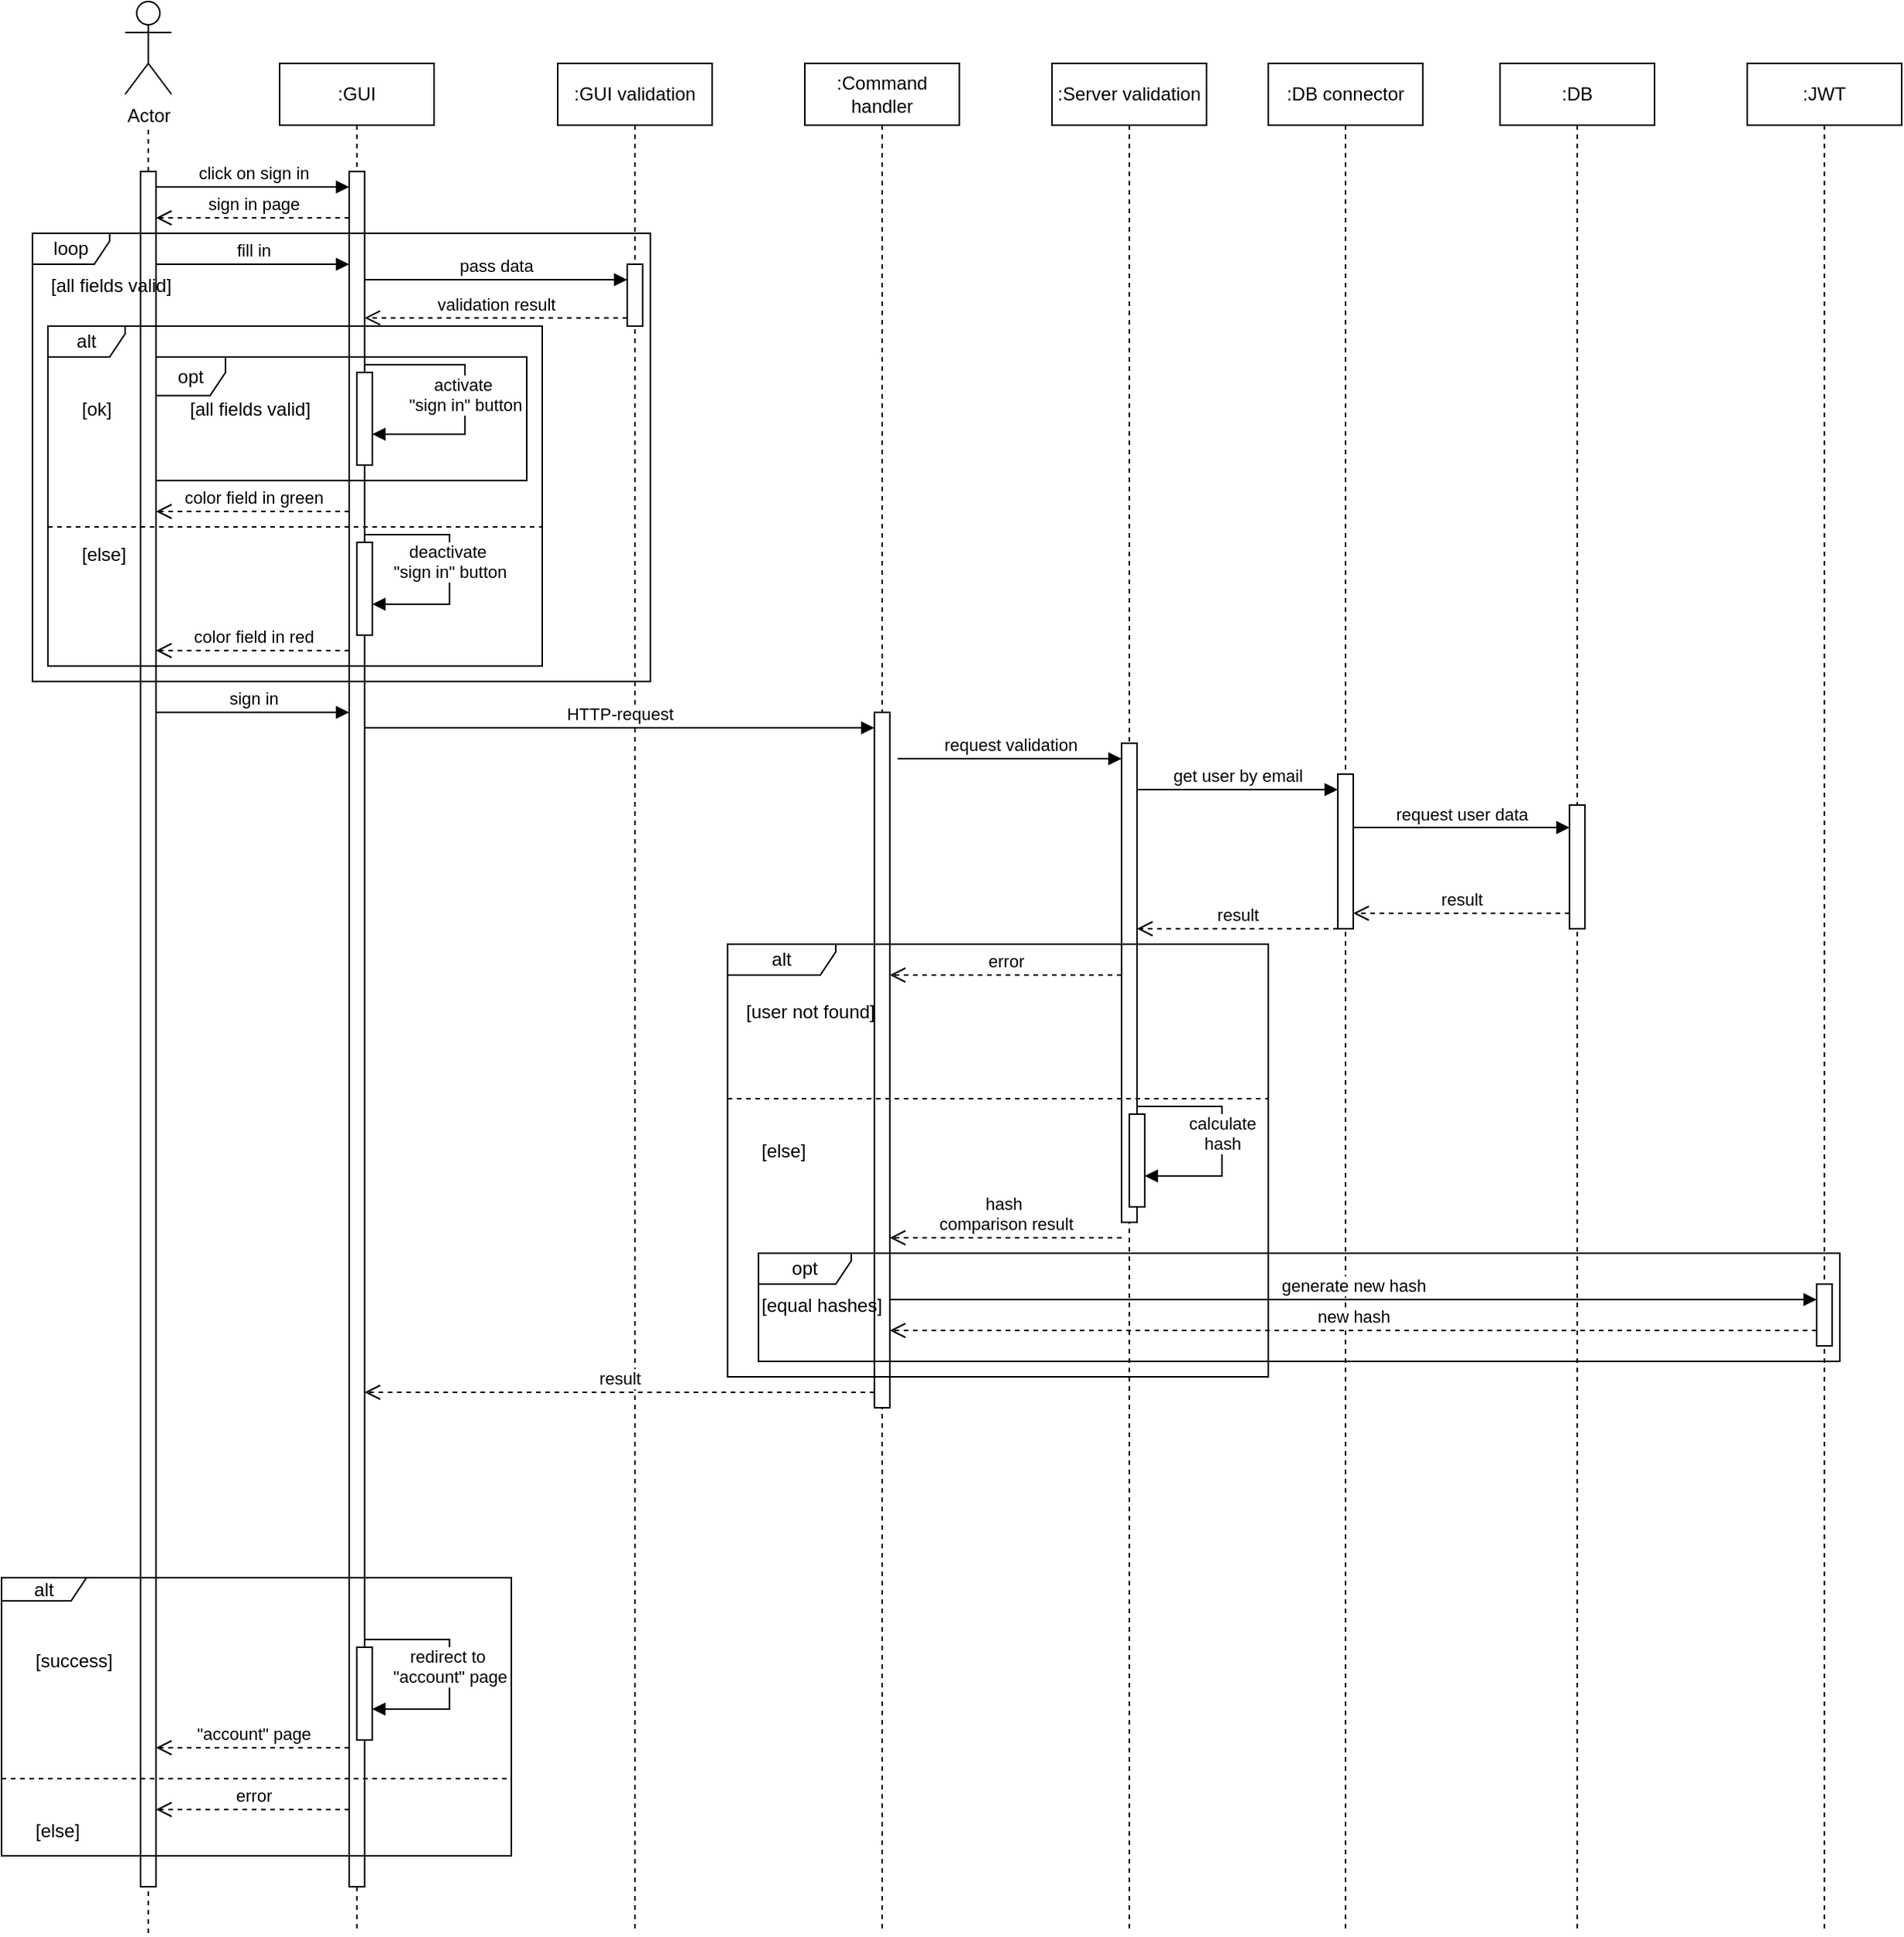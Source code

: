 <mxfile version="24.0.4" type="device">
  <diagram name="Page-1" id="2YBvvXClWsGukQMizWep">
    <mxGraphModel dx="1997" dy="1783" grid="1" gridSize="10" guides="1" tooltips="1" connect="1" arrows="1" fold="1" page="1" pageScale="1" pageWidth="850" pageHeight="1100" math="0" shadow="0">
      <root>
        <mxCell id="0" />
        <mxCell id="1" parent="0" />
        <mxCell id="aM9ryv3xv72pqoxQDRHE-1" value=":GUI" style="shape=umlLifeline;perimeter=lifelinePerimeter;whiteSpace=wrap;html=1;container=0;dropTarget=0;collapsible=0;recursiveResize=0;outlineConnect=0;portConstraint=eastwest;newEdgeStyle={&quot;edgeStyle&quot;:&quot;elbowEdgeStyle&quot;,&quot;elbow&quot;:&quot;vertical&quot;,&quot;curved&quot;:0,&quot;rounded&quot;:0};" parent="1" vertex="1">
          <mxGeometry x="40" y="30" width="100" height="1210" as="geometry" />
        </mxCell>
        <mxCell id="aM9ryv3xv72pqoxQDRHE-2" value="" style="html=1;points=[];perimeter=orthogonalPerimeter;outlineConnect=0;targetShapes=umlLifeline;portConstraint=eastwest;newEdgeStyle={&quot;edgeStyle&quot;:&quot;elbowEdgeStyle&quot;,&quot;elbow&quot;:&quot;vertical&quot;,&quot;curved&quot;:0,&quot;rounded&quot;:0};" parent="aM9ryv3xv72pqoxQDRHE-1" vertex="1">
          <mxGeometry x="45" y="70" width="10" height="1110" as="geometry" />
        </mxCell>
        <mxCell id="BkvkmUMkXavDiM1oEpL3-14" value="" style="html=1;points=[];perimeter=orthogonalPerimeter;outlineConnect=0;targetShapes=umlLifeline;portConstraint=eastwest;newEdgeStyle={&quot;edgeStyle&quot;:&quot;elbowEdgeStyle&quot;,&quot;elbow&quot;:&quot;vertical&quot;,&quot;curved&quot;:0,&quot;rounded&quot;:0};" vertex="1" parent="aM9ryv3xv72pqoxQDRHE-1">
          <mxGeometry x="50" y="200" width="10" height="60" as="geometry" />
        </mxCell>
        <mxCell id="BkvkmUMkXavDiM1oEpL3-13" value="activate&amp;nbsp;&lt;div&gt;&quot;sign in&quot; button&lt;/div&gt;" style="html=1;verticalAlign=bottom;endArrow=block;edgeStyle=orthogonalEdgeStyle;elbow=horizontal;rounded=0;" edge="1" parent="aM9ryv3xv72pqoxQDRHE-1" source="aM9ryv3xv72pqoxQDRHE-2" target="BkvkmUMkXavDiM1oEpL3-14">
          <mxGeometry x="0.176" relative="1" as="geometry">
            <mxPoint x="95" y="194.97" as="sourcePoint" />
            <Array as="points">
              <mxPoint x="120" y="195" />
              <mxPoint x="120" y="240" />
            </Array>
            <mxPoint x="100" y="259.999" as="targetPoint" />
            <mxPoint as="offset" />
          </mxGeometry>
        </mxCell>
        <mxCell id="aM9ryv3xv72pqoxQDRHE-5" value=":GUI validation" style="shape=umlLifeline;perimeter=lifelinePerimeter;whiteSpace=wrap;html=1;container=0;dropTarget=0;collapsible=0;recursiveResize=0;outlineConnect=0;portConstraint=eastwest;newEdgeStyle={&quot;edgeStyle&quot;:&quot;elbowEdgeStyle&quot;,&quot;elbow&quot;:&quot;vertical&quot;,&quot;curved&quot;:0,&quot;rounded&quot;:0};" parent="1" vertex="1">
          <mxGeometry x="220" y="30" width="100" height="1210" as="geometry" />
        </mxCell>
        <mxCell id="aM9ryv3xv72pqoxQDRHE-6" value="" style="html=1;points=[];perimeter=orthogonalPerimeter;outlineConnect=0;targetShapes=umlLifeline;portConstraint=eastwest;newEdgeStyle={&quot;edgeStyle&quot;:&quot;elbowEdgeStyle&quot;,&quot;elbow&quot;:&quot;vertical&quot;,&quot;curved&quot;:0,&quot;rounded&quot;:0};" parent="aM9ryv3xv72pqoxQDRHE-5" vertex="1">
          <mxGeometry x="45" y="130" width="10" height="40" as="geometry" />
        </mxCell>
        <mxCell id="QLpWfq_dHeG4VFFPkYtZ-1" value="Actor" style="shape=umlActor;verticalLabelPosition=bottom;verticalAlign=top;html=1;outlineConnect=0;" parent="1" vertex="1">
          <mxGeometry x="-60" y="-10" width="30" height="60" as="geometry" />
        </mxCell>
        <mxCell id="QLpWfq_dHeG4VFFPkYtZ-3" value="" style="endArrow=none;dashed=1;html=1;rounded=0;" parent="1" edge="1" source="BkvkmUMkXavDiM1oEpL3-1">
          <mxGeometry width="50" height="50" relative="1" as="geometry">
            <mxPoint x="-45" y="620" as="sourcePoint" />
            <mxPoint x="-45" y="70" as="targetPoint" />
          </mxGeometry>
        </mxCell>
        <mxCell id="QLpWfq_dHeG4VFFPkYtZ-4" value=":Command handler" style="shape=umlLifeline;perimeter=lifelinePerimeter;whiteSpace=wrap;html=1;container=0;dropTarget=0;collapsible=0;recursiveResize=0;outlineConnect=0;portConstraint=eastwest;newEdgeStyle={&quot;edgeStyle&quot;:&quot;elbowEdgeStyle&quot;,&quot;elbow&quot;:&quot;vertical&quot;,&quot;curved&quot;:0,&quot;rounded&quot;:0};" parent="1" vertex="1">
          <mxGeometry x="380" y="30" width="100" height="1210" as="geometry" />
        </mxCell>
        <mxCell id="QLpWfq_dHeG4VFFPkYtZ-5" value="" style="html=1;points=[];perimeter=orthogonalPerimeter;outlineConnect=0;targetShapes=umlLifeline;portConstraint=eastwest;newEdgeStyle={&quot;edgeStyle&quot;:&quot;elbowEdgeStyle&quot;,&quot;elbow&quot;:&quot;vertical&quot;,&quot;curved&quot;:0,&quot;rounded&quot;:0};" parent="QLpWfq_dHeG4VFFPkYtZ-4" vertex="1">
          <mxGeometry x="45" y="420" width="10" height="450" as="geometry" />
        </mxCell>
        <mxCell id="QLpWfq_dHeG4VFFPkYtZ-6" value=":Server validation" style="shape=umlLifeline;perimeter=lifelinePerimeter;whiteSpace=wrap;html=1;container=0;dropTarget=0;collapsible=0;recursiveResize=0;outlineConnect=0;portConstraint=eastwest;newEdgeStyle={&quot;edgeStyle&quot;:&quot;elbowEdgeStyle&quot;,&quot;elbow&quot;:&quot;vertical&quot;,&quot;curved&quot;:0,&quot;rounded&quot;:0};" parent="1" vertex="1">
          <mxGeometry x="540" y="30" width="100" height="1210" as="geometry" />
        </mxCell>
        <mxCell id="QLpWfq_dHeG4VFFPkYtZ-7" value="" style="html=1;points=[];perimeter=orthogonalPerimeter;outlineConnect=0;targetShapes=umlLifeline;portConstraint=eastwest;newEdgeStyle={&quot;edgeStyle&quot;:&quot;elbowEdgeStyle&quot;,&quot;elbow&quot;:&quot;vertical&quot;,&quot;curved&quot;:0,&quot;rounded&quot;:0};" parent="QLpWfq_dHeG4VFFPkYtZ-6" vertex="1">
          <mxGeometry x="45" y="440" width="10" height="310" as="geometry" />
        </mxCell>
        <mxCell id="QLpWfq_dHeG4VFFPkYtZ-8" value=":DB connector" style="shape=umlLifeline;perimeter=lifelinePerimeter;whiteSpace=wrap;html=1;container=0;dropTarget=0;collapsible=0;recursiveResize=0;outlineConnect=0;portConstraint=eastwest;newEdgeStyle={&quot;edgeStyle&quot;:&quot;elbowEdgeStyle&quot;,&quot;elbow&quot;:&quot;vertical&quot;,&quot;curved&quot;:0,&quot;rounded&quot;:0};" parent="1" vertex="1">
          <mxGeometry x="680" y="30" width="100" height="1210" as="geometry" />
        </mxCell>
        <mxCell id="QLpWfq_dHeG4VFFPkYtZ-9" value="" style="html=1;points=[];perimeter=orthogonalPerimeter;outlineConnect=0;targetShapes=umlLifeline;portConstraint=eastwest;newEdgeStyle={&quot;edgeStyle&quot;:&quot;elbowEdgeStyle&quot;,&quot;elbow&quot;:&quot;vertical&quot;,&quot;curved&quot;:0,&quot;rounded&quot;:0};" parent="QLpWfq_dHeG4VFFPkYtZ-8" vertex="1">
          <mxGeometry x="45" y="460" width="10" height="100" as="geometry" />
        </mxCell>
        <mxCell id="QLpWfq_dHeG4VFFPkYtZ-10" value=":DB" style="shape=umlLifeline;perimeter=lifelinePerimeter;whiteSpace=wrap;html=1;container=0;dropTarget=0;collapsible=0;recursiveResize=0;outlineConnect=0;portConstraint=eastwest;newEdgeStyle={&quot;edgeStyle&quot;:&quot;elbowEdgeStyle&quot;,&quot;elbow&quot;:&quot;vertical&quot;,&quot;curved&quot;:0,&quot;rounded&quot;:0};" parent="1" vertex="1">
          <mxGeometry x="830" y="30" width="100" height="1210" as="geometry" />
        </mxCell>
        <mxCell id="QLpWfq_dHeG4VFFPkYtZ-11" value="" style="html=1;points=[];perimeter=orthogonalPerimeter;outlineConnect=0;targetShapes=umlLifeline;portConstraint=eastwest;newEdgeStyle={&quot;edgeStyle&quot;:&quot;elbowEdgeStyle&quot;,&quot;elbow&quot;:&quot;vertical&quot;,&quot;curved&quot;:0,&quot;rounded&quot;:0};" parent="QLpWfq_dHeG4VFFPkYtZ-10" vertex="1">
          <mxGeometry x="45" y="480" width="10" height="80" as="geometry" />
        </mxCell>
        <mxCell id="BkvkmUMkXavDiM1oEpL3-2" value="" style="endArrow=none;dashed=1;html=1;rounded=0;" edge="1" parent="1" target="BkvkmUMkXavDiM1oEpL3-1">
          <mxGeometry width="50" height="50" relative="1" as="geometry">
            <mxPoint x="-45" y="1240" as="sourcePoint" />
            <mxPoint x="-45" y="70" as="targetPoint" />
          </mxGeometry>
        </mxCell>
        <mxCell id="BkvkmUMkXavDiM1oEpL3-1" value="" style="html=1;points=[];perimeter=orthogonalPerimeter;outlineConnect=0;targetShapes=umlLifeline;portConstraint=eastwest;newEdgeStyle={&quot;edgeStyle&quot;:&quot;elbowEdgeStyle&quot;,&quot;elbow&quot;:&quot;vertical&quot;,&quot;curved&quot;:0,&quot;rounded&quot;:0};" vertex="1" parent="1">
          <mxGeometry x="-50" y="100" width="10" height="1110" as="geometry" />
        </mxCell>
        <mxCell id="BkvkmUMkXavDiM1oEpL3-3" value="click on sign in" style="html=1;verticalAlign=bottom;endArrow=block;edgeStyle=elbowEdgeStyle;elbow=horizontal;curved=0;rounded=0;" edge="1" parent="1">
          <mxGeometry relative="1" as="geometry">
            <mxPoint x="-40" y="110" as="sourcePoint" />
            <Array as="points">
              <mxPoint x="20" y="110" />
            </Array>
            <mxPoint x="85" y="110" as="targetPoint" />
          </mxGeometry>
        </mxCell>
        <mxCell id="BkvkmUMkXavDiM1oEpL3-4" value="loop" style="shape=umlFrame;whiteSpace=wrap;html=1;pointerEvents=0;recursiveResize=0;container=1;collapsible=0;width=50;height=20;verticalAlign=middle;" vertex="1" parent="1">
          <mxGeometry x="-120" y="140" width="400" height="290" as="geometry" />
        </mxCell>
        <mxCell id="BkvkmUMkXavDiM1oEpL3-5" value="[all fields valid]" style="text;html=1;" vertex="1" parent="BkvkmUMkXavDiM1oEpL3-4">
          <mxGeometry width="100" height="20" relative="1" as="geometry">
            <mxPoint x="10" y="20" as="offset" />
          </mxGeometry>
        </mxCell>
        <mxCell id="aM9ryv3xv72pqoxQDRHE-8" value="validation result" style="html=1;verticalAlign=bottom;endArrow=open;dashed=1;endSize=8;edgeStyle=elbowEdgeStyle;elbow=vertical;curved=0;rounded=0;" parent="BkvkmUMkXavDiM1oEpL3-4" source="aM9ryv3xv72pqoxQDRHE-6" target="aM9ryv3xv72pqoxQDRHE-2" edge="1">
          <mxGeometry relative="1" as="geometry">
            <mxPoint x="180" y="54.71" as="targetPoint" />
            <Array as="points">
              <mxPoint x="275" y="54.71" />
            </Array>
            <mxPoint x="350" y="59.93" as="sourcePoint" />
          </mxGeometry>
        </mxCell>
        <mxCell id="BkvkmUMkXavDiM1oEpL3-9" value="alt" style="shape=umlFrame;whiteSpace=wrap;html=1;pointerEvents=0;recursiveResize=0;container=1;collapsible=0;width=50;height=20;" vertex="1" parent="BkvkmUMkXavDiM1oEpL3-4">
          <mxGeometry x="10" y="60" width="320" height="220" as="geometry" />
        </mxCell>
        <mxCell id="BkvkmUMkXavDiM1oEpL3-10" value="[ok]" style="text;html=1;" vertex="1" parent="BkvkmUMkXavDiM1oEpL3-9">
          <mxGeometry width="100" height="20" relative="1" as="geometry">
            <mxPoint x="20" y="40" as="offset" />
          </mxGeometry>
        </mxCell>
        <mxCell id="BkvkmUMkXavDiM1oEpL3-11" value="[else]" style="line;strokeWidth=1;dashed=1;labelPosition=center;verticalLabelPosition=bottom;align=left;verticalAlign=middle;spacingLeft=20;spacingTop=15;html=1;whiteSpace=wrap;" vertex="1" parent="BkvkmUMkXavDiM1oEpL3-9">
          <mxGeometry y="125" width="320" height="10" as="geometry" />
        </mxCell>
        <mxCell id="BkvkmUMkXavDiM1oEpL3-17" value="opt" style="shape=umlFrame;whiteSpace=wrap;html=1;pointerEvents=0;recursiveResize=0;container=1;collapsible=0;width=45;height=25;" vertex="1" parent="BkvkmUMkXavDiM1oEpL3-9">
          <mxGeometry x="70" y="20" width="240" height="80" as="geometry" />
        </mxCell>
        <mxCell id="BkvkmUMkXavDiM1oEpL3-18" value="[all fields valid]" style="text;html=1;" vertex="1" parent="BkvkmUMkXavDiM1oEpL3-17">
          <mxGeometry width="100" height="20" relative="1" as="geometry">
            <mxPoint x="20" y="20" as="offset" />
          </mxGeometry>
        </mxCell>
        <mxCell id="BkvkmUMkXavDiM1oEpL3-24" value="" style="html=1;points=[];perimeter=orthogonalPerimeter;outlineConnect=0;targetShapes=umlLifeline;portConstraint=eastwest;newEdgeStyle={&quot;edgeStyle&quot;:&quot;elbowEdgeStyle&quot;,&quot;elbow&quot;:&quot;vertical&quot;,&quot;curved&quot;:0,&quot;rounded&quot;:0};" vertex="1" parent="BkvkmUMkXavDiM1oEpL3-9">
          <mxGeometry x="200" y="140" width="10" height="60" as="geometry" />
        </mxCell>
        <mxCell id="BkvkmUMkXavDiM1oEpL3-7" value="sign in page" style="html=1;verticalAlign=bottom;endArrow=open;dashed=1;endSize=8;edgeStyle=elbowEdgeStyle;elbow=vertical;curved=0;rounded=0;" edge="1" parent="1">
          <mxGeometry relative="1" as="geometry">
            <mxPoint x="-40" y="130" as="targetPoint" />
            <Array as="points">
              <mxPoint x="30" y="130" />
            </Array>
            <mxPoint x="85" y="130" as="sourcePoint" />
          </mxGeometry>
        </mxCell>
        <mxCell id="aM9ryv3xv72pqoxQDRHE-7" value="fill in" style="html=1;verticalAlign=bottom;endArrow=block;edgeStyle=elbowEdgeStyle;elbow=horizontal;curved=0;rounded=0;" parent="1" source="BkvkmUMkXavDiM1oEpL3-1" target="aM9ryv3xv72pqoxQDRHE-2" edge="1">
          <mxGeometry relative="1" as="geometry">
            <mxPoint x="-30" y="160" as="sourcePoint" />
            <Array as="points">
              <mxPoint x="55" y="160" />
            </Array>
            <mxPoint x="140" y="160" as="targetPoint" />
          </mxGeometry>
        </mxCell>
        <mxCell id="BkvkmUMkXavDiM1oEpL3-8" value="pass data" style="html=1;verticalAlign=bottom;endArrow=block;edgeStyle=elbowEdgeStyle;elbow=horizontal;curved=0;rounded=0;" edge="1" parent="1" source="aM9ryv3xv72pqoxQDRHE-2" target="aM9ryv3xv72pqoxQDRHE-6">
          <mxGeometry relative="1" as="geometry">
            <mxPoint x="-30" y="170" as="sourcePoint" />
            <Array as="points">
              <mxPoint x="130" y="170" />
            </Array>
            <mxPoint x="95" y="170" as="targetPoint" />
          </mxGeometry>
        </mxCell>
        <mxCell id="BkvkmUMkXavDiM1oEpL3-21" value="color field in green" style="html=1;verticalAlign=bottom;endArrow=open;dashed=1;endSize=8;edgeStyle=elbowEdgeStyle;elbow=vertical;curved=0;rounded=0;" edge="1" parent="1" source="aM9ryv3xv72pqoxQDRHE-2" target="BkvkmUMkXavDiM1oEpL3-1">
          <mxGeometry relative="1" as="geometry">
            <mxPoint x="-50" y="320" as="targetPoint" />
            <Array as="points">
              <mxPoint x="10" y="320" />
            </Array>
            <mxPoint x="75" y="320" as="sourcePoint" />
          </mxGeometry>
        </mxCell>
        <mxCell id="BkvkmUMkXavDiM1oEpL3-22" value="color field in red" style="html=1;verticalAlign=bottom;endArrow=open;dashed=1;endSize=8;edgeStyle=elbowEdgeStyle;elbow=vertical;curved=0;rounded=0;" edge="1" parent="1" source="aM9ryv3xv72pqoxQDRHE-2" target="BkvkmUMkXavDiM1oEpL3-1">
          <mxGeometry relative="1" as="geometry">
            <mxPoint x="-50" y="410" as="targetPoint" />
            <Array as="points">
              <mxPoint x="20" y="410" />
            </Array>
            <mxPoint x="75" y="410" as="sourcePoint" />
          </mxGeometry>
        </mxCell>
        <mxCell id="BkvkmUMkXavDiM1oEpL3-23" value="deactivate&amp;nbsp;&lt;div&gt;&quot;sign in&quot; button&lt;/div&gt;" style="html=1;verticalAlign=bottom;endArrow=block;edgeStyle=orthogonalEdgeStyle;elbow=horizontal;rounded=0;" edge="1" target="BkvkmUMkXavDiM1oEpL3-24" parent="1" source="aM9ryv3xv72pqoxQDRHE-2">
          <mxGeometry x="0.176" relative="1" as="geometry">
            <mxPoint x="85" y="335" as="sourcePoint" />
            <Array as="points">
              <mxPoint x="150" y="335" />
              <mxPoint x="150" y="380" />
            </Array>
            <mxPoint x="130" y="399.999" as="targetPoint" />
            <mxPoint as="offset" />
          </mxGeometry>
        </mxCell>
        <mxCell id="BkvkmUMkXavDiM1oEpL3-26" value="sign in" style="html=1;verticalAlign=bottom;endArrow=block;edgeStyle=elbowEdgeStyle;elbow=horizontal;curved=0;rounded=0;" edge="1" parent="1">
          <mxGeometry relative="1" as="geometry">
            <mxPoint x="-40" y="450" as="sourcePoint" />
            <Array as="points" />
            <mxPoint x="85" y="450" as="targetPoint" />
          </mxGeometry>
        </mxCell>
        <mxCell id="BkvkmUMkXavDiM1oEpL3-27" value="HTTP-request" style="html=1;verticalAlign=bottom;endArrow=block;elbow=horizontal;rounded=0;" edge="1" parent="1">
          <mxGeometry relative="1" as="geometry">
            <mxPoint x="95" y="460" as="sourcePoint" />
            <mxPoint x="425" y="460" as="targetPoint" />
          </mxGeometry>
        </mxCell>
        <mxCell id="BkvkmUMkXavDiM1oEpL3-28" value="request validation" style="html=1;verticalAlign=bottom;endArrow=block;elbow=horizontal;rounded=0;" edge="1" parent="1" target="QLpWfq_dHeG4VFFPkYtZ-7">
          <mxGeometry relative="1" as="geometry">
            <mxPoint x="440" y="480" as="sourcePoint" />
            <Array as="points">
              <mxPoint x="585" y="480" />
            </Array>
            <mxPoint x="590" y="480" as="targetPoint" />
          </mxGeometry>
        </mxCell>
        <mxCell id="BkvkmUMkXavDiM1oEpL3-29" value="get user by email" style="html=1;verticalAlign=bottom;endArrow=block;elbow=horizontal;rounded=0;" edge="1" parent="1" source="QLpWfq_dHeG4VFFPkYtZ-7" target="QLpWfq_dHeG4VFFPkYtZ-9">
          <mxGeometry relative="1" as="geometry">
            <mxPoint x="450" y="490" as="sourcePoint" />
            <Array as="points">
              <mxPoint x="670" y="500" />
            </Array>
            <mxPoint x="595" y="490" as="targetPoint" />
          </mxGeometry>
        </mxCell>
        <mxCell id="BkvkmUMkXavDiM1oEpL3-30" value="request user data" style="html=1;verticalAlign=bottom;endArrow=block;elbow=horizontal;rounded=0;" edge="1" parent="1">
          <mxGeometry relative="1" as="geometry">
            <mxPoint x="735" y="524.52" as="sourcePoint" />
            <Array as="points" />
            <mxPoint x="875" y="524.52" as="targetPoint" />
          </mxGeometry>
        </mxCell>
        <mxCell id="BkvkmUMkXavDiM1oEpL3-31" value="result" style="html=1;verticalAlign=bottom;endArrow=open;dashed=1;endSize=8;edgeStyle=elbowEdgeStyle;elbow=vertical;curved=0;rounded=0;" edge="1" parent="1" source="QLpWfq_dHeG4VFFPkYtZ-11" target="QLpWfq_dHeG4VFFPkYtZ-9">
          <mxGeometry relative="1" as="geometry">
            <mxPoint x="760" y="580" as="targetPoint" />
            <Array as="points">
              <mxPoint x="835" y="580" />
            </Array>
            <mxPoint x="900" y="580" as="sourcePoint" />
          </mxGeometry>
        </mxCell>
        <mxCell id="BkvkmUMkXavDiM1oEpL3-32" value="alt" style="shape=umlFrame;whiteSpace=wrap;html=1;pointerEvents=0;recursiveResize=0;container=1;collapsible=0;width=70;height=20;" vertex="1" parent="1">
          <mxGeometry x="330" y="600" width="350" height="280" as="geometry" />
        </mxCell>
        <mxCell id="BkvkmUMkXavDiM1oEpL3-33" value="[user not found]" style="text;html=1;" vertex="1" parent="BkvkmUMkXavDiM1oEpL3-32">
          <mxGeometry width="100" height="20" relative="1" as="geometry">
            <mxPoint x="10" y="30" as="offset" />
          </mxGeometry>
        </mxCell>
        <mxCell id="BkvkmUMkXavDiM1oEpL3-34" value="[else]" style="line;strokeWidth=1;dashed=1;labelPosition=center;verticalLabelPosition=bottom;align=left;verticalAlign=top;spacingLeft=20;spacingTop=15;html=1;whiteSpace=wrap;" vertex="1" parent="BkvkmUMkXavDiM1oEpL3-32">
          <mxGeometry y="95" width="350" height="10" as="geometry" />
        </mxCell>
        <mxCell id="BkvkmUMkXavDiM1oEpL3-52" value="" style="html=1;points=[];perimeter=orthogonalPerimeter;outlineConnect=0;targetShapes=umlLifeline;portConstraint=eastwest;newEdgeStyle={&quot;edgeStyle&quot;:&quot;elbowEdgeStyle&quot;,&quot;elbow&quot;:&quot;vertical&quot;,&quot;curved&quot;:0,&quot;rounded&quot;:0};" vertex="1" parent="BkvkmUMkXavDiM1oEpL3-32">
          <mxGeometry x="260" y="110" width="10" height="60" as="geometry" />
        </mxCell>
        <mxCell id="BkvkmUMkXavDiM1oEpL3-53" value="calculate&lt;div&gt;hash&lt;/div&gt;" style="html=1;verticalAlign=bottom;endArrow=block;edgeStyle=orthogonalEdgeStyle;elbow=horizontal;rounded=0;" edge="1" target="BkvkmUMkXavDiM1oEpL3-52" parent="BkvkmUMkXavDiM1oEpL3-32">
          <mxGeometry x="0.176" relative="1" as="geometry">
            <mxPoint x="265" y="105" as="sourcePoint" />
            <Array as="points">
              <mxPoint x="320" y="105" />
              <mxPoint x="320" y="150" />
            </Array>
            <mxPoint x="300" y="169.999" as="targetPoint" />
            <mxPoint as="offset" />
          </mxGeometry>
        </mxCell>
        <mxCell id="BkvkmUMkXavDiM1oEpL3-41" value="hash&amp;nbsp;&lt;div&gt;comparison result&lt;/div&gt;" style="html=1;verticalAlign=bottom;endArrow=open;dashed=1;endSize=8;edgeStyle=elbowEdgeStyle;elbow=vertical;curved=0;rounded=0;" edge="1" parent="BkvkmUMkXavDiM1oEpL3-32">
          <mxGeometry relative="1" as="geometry">
            <mxPoint x="105" y="190" as="targetPoint" />
            <Array as="points">
              <mxPoint x="205" y="190" />
            </Array>
            <mxPoint x="255" y="190" as="sourcePoint" />
          </mxGeometry>
        </mxCell>
        <mxCell id="BkvkmUMkXavDiM1oEpL3-38" value="result" style="html=1;verticalAlign=bottom;endArrow=open;dashed=1;endSize=8;edgeStyle=elbowEdgeStyle;elbow=vertical;curved=0;rounded=0;" edge="1" parent="1" source="QLpWfq_dHeG4VFFPkYtZ-9" target="QLpWfq_dHeG4VFFPkYtZ-7">
          <mxGeometry relative="1" as="geometry">
            <mxPoint x="745" y="590" as="targetPoint" />
            <Array as="points">
              <mxPoint x="660" y="590" />
            </Array>
            <mxPoint x="885" y="590" as="sourcePoint" />
          </mxGeometry>
        </mxCell>
        <mxCell id="BkvkmUMkXavDiM1oEpL3-42" value="result" style="html=1;verticalAlign=bottom;endArrow=open;dashed=1;endSize=8;edgeStyle=elbowEdgeStyle;elbow=vertical;curved=0;rounded=0;" edge="1" parent="1">
          <mxGeometry relative="1" as="geometry">
            <mxPoint x="95" y="890" as="targetPoint" />
            <Array as="points">
              <mxPoint x="330" y="890" />
            </Array>
            <mxPoint x="425" y="890" as="sourcePoint" />
          </mxGeometry>
        </mxCell>
        <mxCell id="BkvkmUMkXavDiM1oEpL3-39" value="error" style="html=1;verticalAlign=bottom;endArrow=open;dashed=1;endSize=8;edgeStyle=elbowEdgeStyle;elbow=vertical;curved=0;rounded=0;" edge="1" parent="1" source="QLpWfq_dHeG4VFFPkYtZ-7" target="QLpWfq_dHeG4VFFPkYtZ-5">
          <mxGeometry relative="1" as="geometry">
            <mxPoint x="600" y="620" as="targetPoint" />
            <Array as="points">
              <mxPoint x="520" y="620" />
            </Array>
            <mxPoint x="730" y="620" as="sourcePoint" />
          </mxGeometry>
        </mxCell>
        <mxCell id="BkvkmUMkXavDiM1oEpL3-43" value="alt" style="shape=umlFrame;whiteSpace=wrap;html=1;pointerEvents=0;recursiveResize=0;container=1;collapsible=0;width=55;height=15;" vertex="1" parent="1">
          <mxGeometry x="-140" y="1010" width="330" height="180" as="geometry" />
        </mxCell>
        <mxCell id="BkvkmUMkXavDiM1oEpL3-44" value="[success]" style="text;html=1;" vertex="1" parent="BkvkmUMkXavDiM1oEpL3-43">
          <mxGeometry width="100" height="20" relative="1" as="geometry">
            <mxPoint x="20" y="40" as="offset" />
          </mxGeometry>
        </mxCell>
        <mxCell id="BkvkmUMkXavDiM1oEpL3-45" value="[else]" style="line;strokeWidth=1;dashed=1;labelPosition=center;verticalLabelPosition=bottom;align=left;verticalAlign=top;spacingLeft=20;spacingTop=15;html=1;whiteSpace=wrap;" vertex="1" parent="BkvkmUMkXavDiM1oEpL3-43">
          <mxGeometry y="125" width="330" height="10" as="geometry" />
        </mxCell>
        <mxCell id="BkvkmUMkXavDiM1oEpL3-46" value="" style="html=1;points=[];perimeter=orthogonalPerimeter;outlineConnect=0;targetShapes=umlLifeline;portConstraint=eastwest;newEdgeStyle={&quot;edgeStyle&quot;:&quot;elbowEdgeStyle&quot;,&quot;elbow&quot;:&quot;vertical&quot;,&quot;curved&quot;:0,&quot;rounded&quot;:0};" vertex="1" parent="BkvkmUMkXavDiM1oEpL3-43">
          <mxGeometry x="229.94" y="45" width="10" height="60" as="geometry" />
        </mxCell>
        <mxCell id="BkvkmUMkXavDiM1oEpL3-47" value="redirect to&amp;nbsp;&lt;div&gt;&quot;account&quot; page&lt;/div&gt;" style="html=1;verticalAlign=bottom;endArrow=block;edgeStyle=orthogonalEdgeStyle;elbow=horizontal;rounded=0;" edge="1" target="BkvkmUMkXavDiM1oEpL3-46" parent="BkvkmUMkXavDiM1oEpL3-43">
          <mxGeometry x="0.176" relative="1" as="geometry">
            <mxPoint x="234.94" y="40" as="sourcePoint" />
            <Array as="points">
              <mxPoint x="289.94" y="40" />
              <mxPoint x="289.94" y="85" />
            </Array>
            <mxPoint x="269.94" y="104.999" as="targetPoint" />
            <mxPoint as="offset" />
          </mxGeometry>
        </mxCell>
        <mxCell id="BkvkmUMkXavDiM1oEpL3-49" value="error" style="html=1;verticalAlign=bottom;endArrow=open;dashed=1;endSize=8;edgeStyle=elbowEdgeStyle;elbow=vertical;curved=0;rounded=0;" edge="1" parent="BkvkmUMkXavDiM1oEpL3-43">
          <mxGeometry relative="1" as="geometry">
            <mxPoint x="100" y="150" as="targetPoint" />
            <Array as="points">
              <mxPoint x="172.5" y="150" />
            </Array>
            <mxPoint x="225" y="150" as="sourcePoint" />
          </mxGeometry>
        </mxCell>
        <mxCell id="BkvkmUMkXavDiM1oEpL3-48" value="&quot;account&quot; page" style="html=1;verticalAlign=bottom;endArrow=open;dashed=1;endSize=8;edgeStyle=elbowEdgeStyle;elbow=vertical;curved=0;rounded=0;" edge="1" parent="1">
          <mxGeometry relative="1" as="geometry">
            <mxPoint x="-40" y="1120" as="targetPoint" />
            <Array as="points">
              <mxPoint x="20" y="1120" />
            </Array>
            <mxPoint x="85" y="1120" as="sourcePoint" />
          </mxGeometry>
        </mxCell>
        <mxCell id="BkvkmUMkXavDiM1oEpL3-54" value=":JWT" style="shape=umlLifeline;perimeter=lifelinePerimeter;whiteSpace=wrap;html=1;container=0;dropTarget=0;collapsible=0;recursiveResize=0;outlineConnect=0;portConstraint=eastwest;newEdgeStyle={&quot;edgeStyle&quot;:&quot;elbowEdgeStyle&quot;,&quot;elbow&quot;:&quot;vertical&quot;,&quot;curved&quot;:0,&quot;rounded&quot;:0};" vertex="1" parent="1">
          <mxGeometry x="990" y="30" width="100" height="1210" as="geometry" />
        </mxCell>
        <mxCell id="BkvkmUMkXavDiM1oEpL3-55" value="" style="html=1;points=[];perimeter=orthogonalPerimeter;outlineConnect=0;targetShapes=umlLifeline;portConstraint=eastwest;newEdgeStyle={&quot;edgeStyle&quot;:&quot;elbowEdgeStyle&quot;,&quot;elbow&quot;:&quot;vertical&quot;,&quot;curved&quot;:0,&quot;rounded&quot;:0};" vertex="1" parent="BkvkmUMkXavDiM1oEpL3-54">
          <mxGeometry x="45" y="790" width="10" height="40" as="geometry" />
        </mxCell>
        <mxCell id="BkvkmUMkXavDiM1oEpL3-59" value="generate new hash" style="html=1;verticalAlign=bottom;endArrow=block;elbow=horizontal;rounded=0;" edge="1" parent="1" source="QLpWfq_dHeG4VFFPkYtZ-5" target="BkvkmUMkXavDiM1oEpL3-55">
          <mxGeometry relative="1" as="geometry">
            <mxPoint x="480" y="830" as="sourcePoint" />
            <Array as="points">
              <mxPoint x="625" y="830" />
              <mxPoint x="1030" y="830" />
            </Array>
            <mxPoint x="625" y="830" as="targetPoint" />
          </mxGeometry>
        </mxCell>
        <mxCell id="BkvkmUMkXavDiM1oEpL3-60" value="new hash" style="html=1;verticalAlign=bottom;endArrow=open;dashed=1;endSize=8;edgeStyle=elbowEdgeStyle;elbow=vertical;curved=0;rounded=0;" edge="1" parent="1" source="BkvkmUMkXavDiM1oEpL3-55" target="QLpWfq_dHeG4VFFPkYtZ-5">
          <mxGeometry relative="1" as="geometry">
            <mxPoint x="690" y="880" as="targetPoint" />
            <Array as="points">
              <mxPoint x="760" y="850" />
              <mxPoint x="775" y="880" />
            </Array>
            <mxPoint x="840" y="880" as="sourcePoint" />
          </mxGeometry>
        </mxCell>
        <mxCell id="BkvkmUMkXavDiM1oEpL3-56" value="opt" style="shape=umlFrame;whiteSpace=wrap;html=1;pointerEvents=0;recursiveResize=0;container=1;collapsible=0;width=60;height=20;" vertex="1" parent="1">
          <mxGeometry x="350" y="800" width="700" height="70" as="geometry" />
        </mxCell>
        <mxCell id="BkvkmUMkXavDiM1oEpL3-57" value="[equal hashes]" style="text;html=1;" vertex="1" parent="BkvkmUMkXavDiM1oEpL3-56">
          <mxGeometry width="100" height="20" relative="1" as="geometry">
            <mxPoint y="20" as="offset" />
          </mxGeometry>
        </mxCell>
      </root>
    </mxGraphModel>
  </diagram>
</mxfile>
